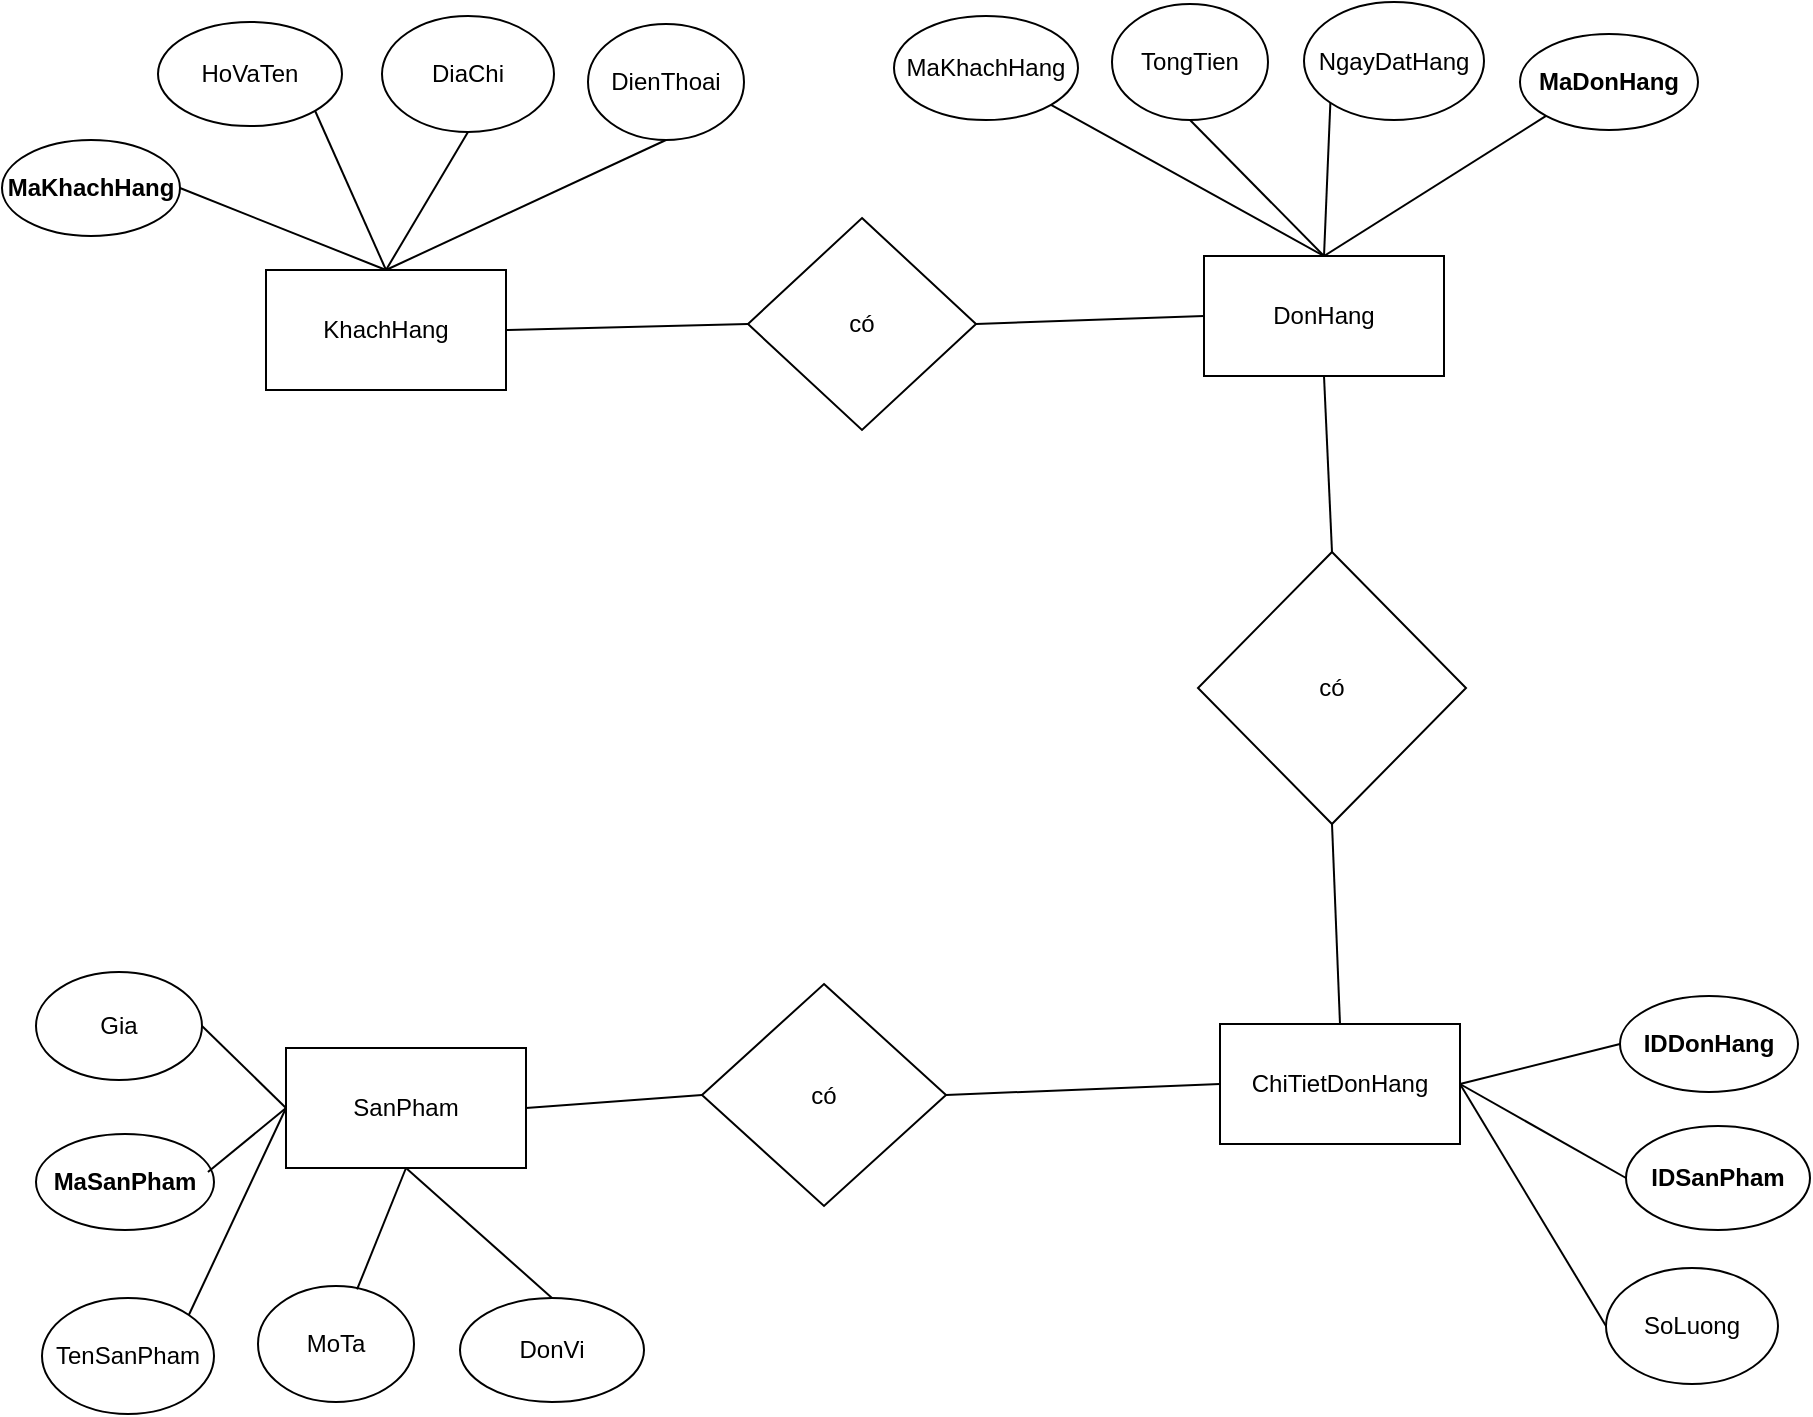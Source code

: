 <mxfile version="24.7.17" pages="2">
  <diagram name="Lược Đồ ER" id="sQ02l6jSmkCWeNOtDkhF">
    <mxGraphModel dx="1605" dy="1411" grid="0" gridSize="10" guides="1" tooltips="1" connect="1" arrows="1" fold="1" page="0" pageScale="1" pageWidth="827" pageHeight="1169" math="0" shadow="0">
      <root>
        <mxCell id="0" />
        <mxCell id="1" parent="0" />
        <mxCell id="YQySpRiNBeKyikHn3mZi-2" value="có" style="rhombus;whiteSpace=wrap;html=1;" vertex="1" parent="1">
          <mxGeometry x="283" y="-87" width="122" height="111" as="geometry" />
        </mxCell>
        <mxCell id="YQySpRiNBeKyikHn3mZi-15" value="NgayDatHang" style="ellipse;whiteSpace=wrap;html=1;" vertex="1" parent="1">
          <mxGeometry x="584" y="-578" width="90" height="59" as="geometry" />
        </mxCell>
        <mxCell id="YQySpRiNBeKyikHn3mZi-10" value="DonHang" style="rounded=0;whiteSpace=wrap;html=1;container=0;" vertex="1" parent="1">
          <mxGeometry x="534" y="-451" width="120" height="60" as="geometry" />
        </mxCell>
        <mxCell id="YQySpRiNBeKyikHn3mZi-11" value="MaKhachHang" style="ellipse;whiteSpace=wrap;html=1;container=0;" vertex="1" parent="1">
          <mxGeometry x="379" y="-571" width="92" height="52" as="geometry" />
        </mxCell>
        <mxCell id="YQySpRiNBeKyikHn3mZi-13" value="TongTien" style="ellipse;whiteSpace=wrap;html=1;container=0;" vertex="1" parent="1">
          <mxGeometry x="488" y="-577" width="78" height="58" as="geometry" />
        </mxCell>
        <mxCell id="YQySpRiNBeKyikHn3mZi-14" value="&lt;b&gt;MaDonHang&lt;/b&gt;" style="ellipse;whiteSpace=wrap;html=1;container=0;" vertex="1" parent="1">
          <mxGeometry x="692" y="-562" width="89" height="48" as="geometry" />
        </mxCell>
        <mxCell id="YQySpRiNBeKyikHn3mZi-18" value="SanPham" style="rounded=0;whiteSpace=wrap;html=1;" vertex="1" parent="1">
          <mxGeometry x="75" y="-55" width="120" height="60" as="geometry" />
        </mxCell>
        <mxCell id="YQySpRiNBeKyikHn3mZi-19" value="DonVi" style="ellipse;whiteSpace=wrap;html=1;" vertex="1" parent="1">
          <mxGeometry x="162" y="70" width="92" height="52" as="geometry" />
        </mxCell>
        <mxCell id="YQySpRiNBeKyikHn3mZi-20" value="TenSanPham" style="ellipse;whiteSpace=wrap;html=1;" vertex="1" parent="1">
          <mxGeometry x="-47" y="70" width="86" height="58" as="geometry" />
        </mxCell>
        <mxCell id="YQySpRiNBeKyikHn3mZi-21" value="MoTa" style="ellipse;whiteSpace=wrap;html=1;" vertex="1" parent="1">
          <mxGeometry x="61" y="64" width="78" height="58" as="geometry" />
        </mxCell>
        <mxCell id="YQySpRiNBeKyikHn3mZi-22" value="&lt;b&gt;MaSanPham&lt;/b&gt;" style="ellipse;whiteSpace=wrap;html=1;" vertex="1" parent="1">
          <mxGeometry x="-50" y="-12" width="89" height="48" as="geometry" />
        </mxCell>
        <mxCell id="YQySpRiNBeKyikHn3mZi-23" value="Gia" style="ellipse;whiteSpace=wrap;html=1;" vertex="1" parent="1">
          <mxGeometry x="-50" y="-93" width="83" height="54" as="geometry" />
        </mxCell>
        <mxCell id="YQySpRiNBeKyikHn3mZi-26" value="ChiTietDonHang" style="rounded=0;whiteSpace=wrap;html=1;container=0;" vertex="1" parent="1">
          <mxGeometry x="542" y="-67" width="120" height="60" as="geometry" />
        </mxCell>
        <mxCell id="YQySpRiNBeKyikHn3mZi-27" value="&lt;b&gt;IDSanPham&lt;/b&gt;" style="ellipse;whiteSpace=wrap;html=1;container=0;" vertex="1" parent="1">
          <mxGeometry x="745" y="-16" width="92" height="52" as="geometry" />
        </mxCell>
        <mxCell id="YQySpRiNBeKyikHn3mZi-28" value="SoLuong" style="ellipse;whiteSpace=wrap;html=1;container=0;" vertex="1" parent="1">
          <mxGeometry x="735" y="55" width="86" height="58" as="geometry" />
        </mxCell>
        <mxCell id="YQySpRiNBeKyikHn3mZi-30" value="&lt;b&gt;IDDonHang&lt;/b&gt;" style="ellipse;whiteSpace=wrap;html=1;container=0;" vertex="1" parent="1">
          <mxGeometry x="742" y="-81" width="89" height="48" as="geometry" />
        </mxCell>
        <mxCell id="YQySpRiNBeKyikHn3mZi-31" value="có" style="rhombus;whiteSpace=wrap;html=1;" vertex="1" parent="1">
          <mxGeometry x="531" y="-303" width="134" height="136" as="geometry" />
        </mxCell>
        <mxCell id="YQySpRiNBeKyikHn3mZi-32" value="có" style="rhombus;whiteSpace=wrap;html=1;" vertex="1" parent="1">
          <mxGeometry x="306" y="-470" width="114" height="106" as="geometry" />
        </mxCell>
        <mxCell id="YQySpRiNBeKyikHn3mZi-33" value="" style="endArrow=none;html=1;rounded=0;fontSize=12;startSize=8;endSize=8;curved=1;entryX=0;entryY=0.5;entryDx=0;entryDy=0;exitX=1;exitY=0.5;exitDx=0;exitDy=0;" edge="1" parent="1" source="YQySpRiNBeKyikHn3mZi-32" target="YQySpRiNBeKyikHn3mZi-10">
          <mxGeometry width="50" height="50" relative="1" as="geometry">
            <mxPoint x="440" y="-272" as="sourcePoint" />
            <mxPoint x="490" y="-322" as="targetPoint" />
          </mxGeometry>
        </mxCell>
        <mxCell id="YQySpRiNBeKyikHn3mZi-38" value="" style="endArrow=none;html=1;rounded=0;fontSize=12;startSize=8;endSize=8;curved=1;exitX=0;exitY=0.5;exitDx=0;exitDy=0;entryX=1;entryY=0.5;entryDx=0;entryDy=0;" edge="1" parent="1" source="YQySpRiNBeKyikHn3mZi-2" target="YQySpRiNBeKyikHn3mZi-18">
          <mxGeometry width="50" height="50" relative="1" as="geometry">
            <mxPoint x="394" y="-322" as="sourcePoint" />
            <mxPoint x="444" y="-372" as="targetPoint" />
          </mxGeometry>
        </mxCell>
        <mxCell id="YQySpRiNBeKyikHn3mZi-39" value="" style="endArrow=none;html=1;rounded=0;fontSize=12;startSize=8;endSize=8;curved=1;exitX=1;exitY=0.5;exitDx=0;exitDy=0;entryX=0;entryY=0.5;entryDx=0;entryDy=0;" edge="1" parent="1" source="YQySpRiNBeKyikHn3mZi-2" target="YQySpRiNBeKyikHn3mZi-26">
          <mxGeometry width="50" height="50" relative="1" as="geometry">
            <mxPoint x="394" y="-322" as="sourcePoint" />
            <mxPoint x="444" y="-372" as="targetPoint" />
          </mxGeometry>
        </mxCell>
        <mxCell id="YQySpRiNBeKyikHn3mZi-40" value="" style="endArrow=none;html=1;rounded=0;fontSize=12;startSize=8;endSize=8;curved=1;exitX=0.5;exitY=1;exitDx=0;exitDy=0;entryX=0.5;entryY=0;entryDx=0;entryDy=0;" edge="1" parent="1" source="YQySpRiNBeKyikHn3mZi-31" target="YQySpRiNBeKyikHn3mZi-26">
          <mxGeometry width="50" height="50" relative="1" as="geometry">
            <mxPoint x="394" y="-322" as="sourcePoint" />
            <mxPoint x="444" y="-372" as="targetPoint" />
          </mxGeometry>
        </mxCell>
        <mxCell id="YQySpRiNBeKyikHn3mZi-41" value="" style="endArrow=none;html=1;rounded=0;fontSize=12;startSize=8;endSize=8;curved=1;exitX=0.5;exitY=1;exitDx=0;exitDy=0;entryX=0.5;entryY=0;entryDx=0;entryDy=0;" edge="1" parent="1" source="YQySpRiNBeKyikHn3mZi-10" target="YQySpRiNBeKyikHn3mZi-31">
          <mxGeometry width="50" height="50" relative="1" as="geometry">
            <mxPoint x="394" y="-322" as="sourcePoint" />
            <mxPoint x="444" y="-372" as="targetPoint" />
          </mxGeometry>
        </mxCell>
        <mxCell id="YQySpRiNBeKyikHn3mZi-42" value="" style="endArrow=none;html=1;rounded=0;fontSize=12;startSize=8;endSize=8;curved=1;exitX=1;exitY=0.5;exitDx=0;exitDy=0;entryX=0;entryY=0.5;entryDx=0;entryDy=0;" edge="1" parent="1" source="YQySpRiNBeKyikHn3mZi-1" target="YQySpRiNBeKyikHn3mZi-32">
          <mxGeometry width="50" height="50" relative="1" as="geometry">
            <mxPoint x="394" y="-322" as="sourcePoint" />
            <mxPoint x="444" y="-372" as="targetPoint" />
          </mxGeometry>
        </mxCell>
        <mxCell id="YQySpRiNBeKyikHn3mZi-46" value="" style="endArrow=none;html=1;rounded=0;fontSize=12;startSize=8;endSize=8;curved=1;exitX=0.5;exitY=0;exitDx=0;exitDy=0;entryX=0.5;entryY=1;entryDx=0;entryDy=0;" edge="1" parent="1" source="YQySpRiNBeKyikHn3mZi-19" target="YQySpRiNBeKyikHn3mZi-18">
          <mxGeometry width="50" height="50" relative="1" as="geometry">
            <mxPoint x="518" y="-322" as="sourcePoint" />
            <mxPoint x="568" y="-372" as="targetPoint" />
          </mxGeometry>
        </mxCell>
        <mxCell id="YQySpRiNBeKyikHn3mZi-47" value="" style="endArrow=none;html=1;rounded=0;fontSize=12;startSize=8;endSize=8;curved=1;exitX=0.635;exitY=0.03;exitDx=0;exitDy=0;exitPerimeter=0;entryX=0.5;entryY=1;entryDx=0;entryDy=0;" edge="1" parent="1" source="YQySpRiNBeKyikHn3mZi-21" target="YQySpRiNBeKyikHn3mZi-18">
          <mxGeometry width="50" height="50" relative="1" as="geometry">
            <mxPoint x="518" y="-322" as="sourcePoint" />
            <mxPoint x="568" y="-372" as="targetPoint" />
          </mxGeometry>
        </mxCell>
        <mxCell id="YQySpRiNBeKyikHn3mZi-48" value="" style="endArrow=none;html=1;rounded=0;fontSize=12;startSize=8;endSize=8;curved=1;exitX=1;exitY=0;exitDx=0;exitDy=0;entryX=0;entryY=0.5;entryDx=0;entryDy=0;" edge="1" parent="1" source="YQySpRiNBeKyikHn3mZi-20" target="YQySpRiNBeKyikHn3mZi-18">
          <mxGeometry width="50" height="50" relative="1" as="geometry">
            <mxPoint x="518" y="-322" as="sourcePoint" />
            <mxPoint x="568" y="-372" as="targetPoint" />
          </mxGeometry>
        </mxCell>
        <mxCell id="YQySpRiNBeKyikHn3mZi-49" value="" style="endArrow=none;html=1;rounded=0;fontSize=12;startSize=8;endSize=8;curved=1;exitX=0;exitY=0.5;exitDx=0;exitDy=0;entryX=0.966;entryY=0.396;entryDx=0;entryDy=0;entryPerimeter=0;" edge="1" parent="1" source="YQySpRiNBeKyikHn3mZi-18" target="YQySpRiNBeKyikHn3mZi-22">
          <mxGeometry width="50" height="50" relative="1" as="geometry">
            <mxPoint x="518" y="-322" as="sourcePoint" />
            <mxPoint x="568" y="-372" as="targetPoint" />
          </mxGeometry>
        </mxCell>
        <mxCell id="YQySpRiNBeKyikHn3mZi-50" value="" style="endArrow=none;html=1;rounded=0;fontSize=12;startSize=8;endSize=8;curved=1;exitX=0;exitY=0.5;exitDx=0;exitDy=0;entryX=1;entryY=0.5;entryDx=0;entryDy=0;" edge="1" parent="1" source="YQySpRiNBeKyikHn3mZi-18" target="YQySpRiNBeKyikHn3mZi-23">
          <mxGeometry width="50" height="50" relative="1" as="geometry">
            <mxPoint x="518" y="-322" as="sourcePoint" />
            <mxPoint x="568" y="-372" as="targetPoint" />
          </mxGeometry>
        </mxCell>
        <mxCell id="YQySpRiNBeKyikHn3mZi-51" value="" style="endArrow=none;html=1;rounded=0;fontSize=12;startSize=8;endSize=8;curved=1;exitX=1;exitY=0.5;exitDx=0;exitDy=0;entryX=0;entryY=0.5;entryDx=0;entryDy=0;" edge="1" parent="1" source="YQySpRiNBeKyikHn3mZi-26" target="YQySpRiNBeKyikHn3mZi-28">
          <mxGeometry width="50" height="50" relative="1" as="geometry">
            <mxPoint x="518" y="-322" as="sourcePoint" />
            <mxPoint x="568" y="-372" as="targetPoint" />
          </mxGeometry>
        </mxCell>
        <mxCell id="YQySpRiNBeKyikHn3mZi-52" value="" style="endArrow=none;html=1;rounded=0;fontSize=12;startSize=8;endSize=8;curved=1;exitX=1;exitY=0.5;exitDx=0;exitDy=0;entryX=0;entryY=0.5;entryDx=0;entryDy=0;" edge="1" parent="1" source="YQySpRiNBeKyikHn3mZi-26" target="YQySpRiNBeKyikHn3mZi-27">
          <mxGeometry width="50" height="50" relative="1" as="geometry">
            <mxPoint x="518" y="-322" as="sourcePoint" />
            <mxPoint x="568" y="-372" as="targetPoint" />
          </mxGeometry>
        </mxCell>
        <mxCell id="YQySpRiNBeKyikHn3mZi-53" value="" style="endArrow=none;html=1;rounded=0;fontSize=12;startSize=8;endSize=8;curved=1;exitX=1;exitY=0.5;exitDx=0;exitDy=0;entryX=0;entryY=0.5;entryDx=0;entryDy=0;" edge="1" parent="1" source="YQySpRiNBeKyikHn3mZi-26" target="YQySpRiNBeKyikHn3mZi-30">
          <mxGeometry width="50" height="50" relative="1" as="geometry">
            <mxPoint x="518" y="-322" as="sourcePoint" />
            <mxPoint x="568" y="-372" as="targetPoint" />
          </mxGeometry>
        </mxCell>
        <mxCell id="YQySpRiNBeKyikHn3mZi-54" value="" style="endArrow=none;html=1;rounded=0;fontSize=12;startSize=8;endSize=8;curved=1;exitX=0.5;exitY=0;exitDx=0;exitDy=0;entryX=0;entryY=1;entryDx=0;entryDy=0;" edge="1" parent="1" source="YQySpRiNBeKyikHn3mZi-10" target="YQySpRiNBeKyikHn3mZi-14">
          <mxGeometry width="50" height="50" relative="1" as="geometry">
            <mxPoint x="518" y="-322" as="sourcePoint" />
            <mxPoint x="568" y="-372" as="targetPoint" />
          </mxGeometry>
        </mxCell>
        <mxCell id="YQySpRiNBeKyikHn3mZi-55" value="" style="endArrow=none;html=1;rounded=0;fontSize=12;startSize=8;endSize=8;curved=1;exitX=0.5;exitY=0;exitDx=0;exitDy=0;entryX=0;entryY=1;entryDx=0;entryDy=0;" edge="1" parent="1" source="YQySpRiNBeKyikHn3mZi-10" target="YQySpRiNBeKyikHn3mZi-15">
          <mxGeometry width="50" height="50" relative="1" as="geometry">
            <mxPoint x="518" y="-322" as="sourcePoint" />
            <mxPoint x="568" y="-372" as="targetPoint" />
          </mxGeometry>
        </mxCell>
        <mxCell id="YQySpRiNBeKyikHn3mZi-56" value="" style="endArrow=none;html=1;rounded=0;fontSize=12;startSize=8;endSize=8;curved=1;exitX=0.5;exitY=0;exitDx=0;exitDy=0;entryX=0.5;entryY=1;entryDx=0;entryDy=0;" edge="1" parent="1" source="YQySpRiNBeKyikHn3mZi-10" target="YQySpRiNBeKyikHn3mZi-13">
          <mxGeometry width="50" height="50" relative="1" as="geometry">
            <mxPoint x="518" y="-322" as="sourcePoint" />
            <mxPoint x="568" y="-372" as="targetPoint" />
          </mxGeometry>
        </mxCell>
        <mxCell id="YQySpRiNBeKyikHn3mZi-57" value="" style="endArrow=none;html=1;rounded=0;fontSize=12;startSize=8;endSize=8;curved=1;exitX=0.5;exitY=0;exitDx=0;exitDy=0;entryX=1;entryY=1;entryDx=0;entryDy=0;" edge="1" parent="1" source="YQySpRiNBeKyikHn3mZi-10" target="YQySpRiNBeKyikHn3mZi-11">
          <mxGeometry width="50" height="50" relative="1" as="geometry">
            <mxPoint x="518" y="-322" as="sourcePoint" />
            <mxPoint x="568" y="-372" as="targetPoint" />
          </mxGeometry>
        </mxCell>
        <mxCell id="YQySpRiNBeKyikHn3mZi-1" value="KhachHang" style="rounded=0;whiteSpace=wrap;html=1;container=0;" vertex="1" parent="1">
          <mxGeometry x="65" y="-444" width="120" height="60" as="geometry" />
        </mxCell>
        <mxCell id="YQySpRiNBeKyikHn3mZi-3" value="HoVaTen" style="ellipse;whiteSpace=wrap;html=1;container=0;" vertex="1" parent="1">
          <mxGeometry x="11" y="-568" width="92" height="52" as="geometry" />
        </mxCell>
        <mxCell id="YQySpRiNBeKyikHn3mZi-4" value="DiaChi" style="ellipse;whiteSpace=wrap;html=1;container=0;" vertex="1" parent="1">
          <mxGeometry x="123" y="-571" width="86" height="58" as="geometry" />
        </mxCell>
        <mxCell id="YQySpRiNBeKyikHn3mZi-5" value="DienThoai" style="ellipse;whiteSpace=wrap;html=1;container=0;" vertex="1" parent="1">
          <mxGeometry x="226" y="-567" width="78" height="58" as="geometry" />
        </mxCell>
        <mxCell id="YQySpRiNBeKyikHn3mZi-6" value="&lt;b&gt;MaKhachHang&lt;/b&gt;" style="ellipse;whiteSpace=wrap;html=1;container=0;" vertex="1" parent="1">
          <mxGeometry x="-67" y="-509" width="89" height="48" as="geometry" />
        </mxCell>
        <mxCell id="YQySpRiNBeKyikHn3mZi-37" value="" style="endArrow=none;html=1;rounded=0;fontSize=12;startSize=8;endSize=8;curved=1;exitX=0.5;exitY=1;exitDx=0;exitDy=0;entryX=0.5;entryY=0;entryDx=0;entryDy=0;" edge="1" parent="1" source="YQySpRiNBeKyikHn3mZi-5" target="YQySpRiNBeKyikHn3mZi-1">
          <mxGeometry width="50" height="50" relative="1" as="geometry">
            <mxPoint x="384" y="-300" as="sourcePoint" />
            <mxPoint x="434" y="-350" as="targetPoint" />
          </mxGeometry>
        </mxCell>
        <mxCell id="YQySpRiNBeKyikHn3mZi-36" value="" style="endArrow=none;html=1;rounded=0;fontSize=12;startSize=8;endSize=8;curved=1;exitX=0.5;exitY=1;exitDx=0;exitDy=0;entryX=0.5;entryY=0;entryDx=0;entryDy=0;" edge="1" parent="1" source="YQySpRiNBeKyikHn3mZi-4" target="YQySpRiNBeKyikHn3mZi-1">
          <mxGeometry width="50" height="50" relative="1" as="geometry">
            <mxPoint x="384" y="-300" as="sourcePoint" />
            <mxPoint x="434" y="-350" as="targetPoint" />
          </mxGeometry>
        </mxCell>
        <mxCell id="YQySpRiNBeKyikHn3mZi-35" value="" style="endArrow=none;html=1;rounded=0;fontSize=12;startSize=8;endSize=8;curved=1;exitX=0.5;exitY=0;exitDx=0;exitDy=0;entryX=1;entryY=1;entryDx=0;entryDy=0;" edge="1" parent="1" source="YQySpRiNBeKyikHn3mZi-1" target="YQySpRiNBeKyikHn3mZi-3">
          <mxGeometry width="50" height="50" relative="1" as="geometry">
            <mxPoint x="384" y="-300" as="sourcePoint" />
            <mxPoint x="434" y="-350" as="targetPoint" />
          </mxGeometry>
        </mxCell>
        <mxCell id="YQySpRiNBeKyikHn3mZi-34" value="" style="endArrow=none;html=1;rounded=0;fontSize=12;startSize=8;endSize=8;curved=1;exitX=0.5;exitY=0;exitDx=0;exitDy=0;entryX=1;entryY=0.5;entryDx=0;entryDy=0;" edge="1" parent="1" source="YQySpRiNBeKyikHn3mZi-1" target="YQySpRiNBeKyikHn3mZi-6">
          <mxGeometry width="50" height="50" relative="1" as="geometry">
            <mxPoint x="371" y="-322" as="sourcePoint" />
            <mxPoint x="421" y="-372" as="targetPoint" />
          </mxGeometry>
        </mxCell>
      </root>
    </mxGraphModel>
  </diagram>
  <diagram id="XRsZOeSsvvlPLuTSGg8Y" name="Trang-2">
    <mxGraphModel dx="1024" dy="519" grid="0" gridSize="10" guides="1" tooltips="1" connect="1" arrows="1" fold="1" page="0" pageScale="1" pageWidth="827" pageHeight="1169" math="0" shadow="0">
      <root>
        <mxCell id="0" />
        <mxCell id="1" parent="0" />
      </root>
    </mxGraphModel>
  </diagram>
</mxfile>
